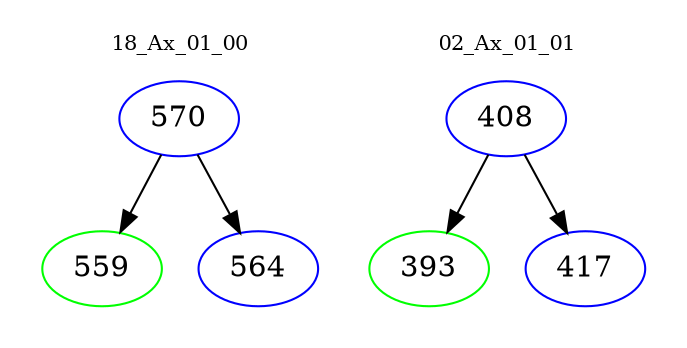 digraph{
subgraph cluster_0 {
color = white
label = "18_Ax_01_00";
fontsize=10;
T0_570 [label="570", color="blue"]
T0_570 -> T0_559 [color="black"]
T0_559 [label="559", color="green"]
T0_570 -> T0_564 [color="black"]
T0_564 [label="564", color="blue"]
}
subgraph cluster_1 {
color = white
label = "02_Ax_01_01";
fontsize=10;
T1_408 [label="408", color="blue"]
T1_408 -> T1_393 [color="black"]
T1_393 [label="393", color="green"]
T1_408 -> T1_417 [color="black"]
T1_417 [label="417", color="blue"]
}
}
